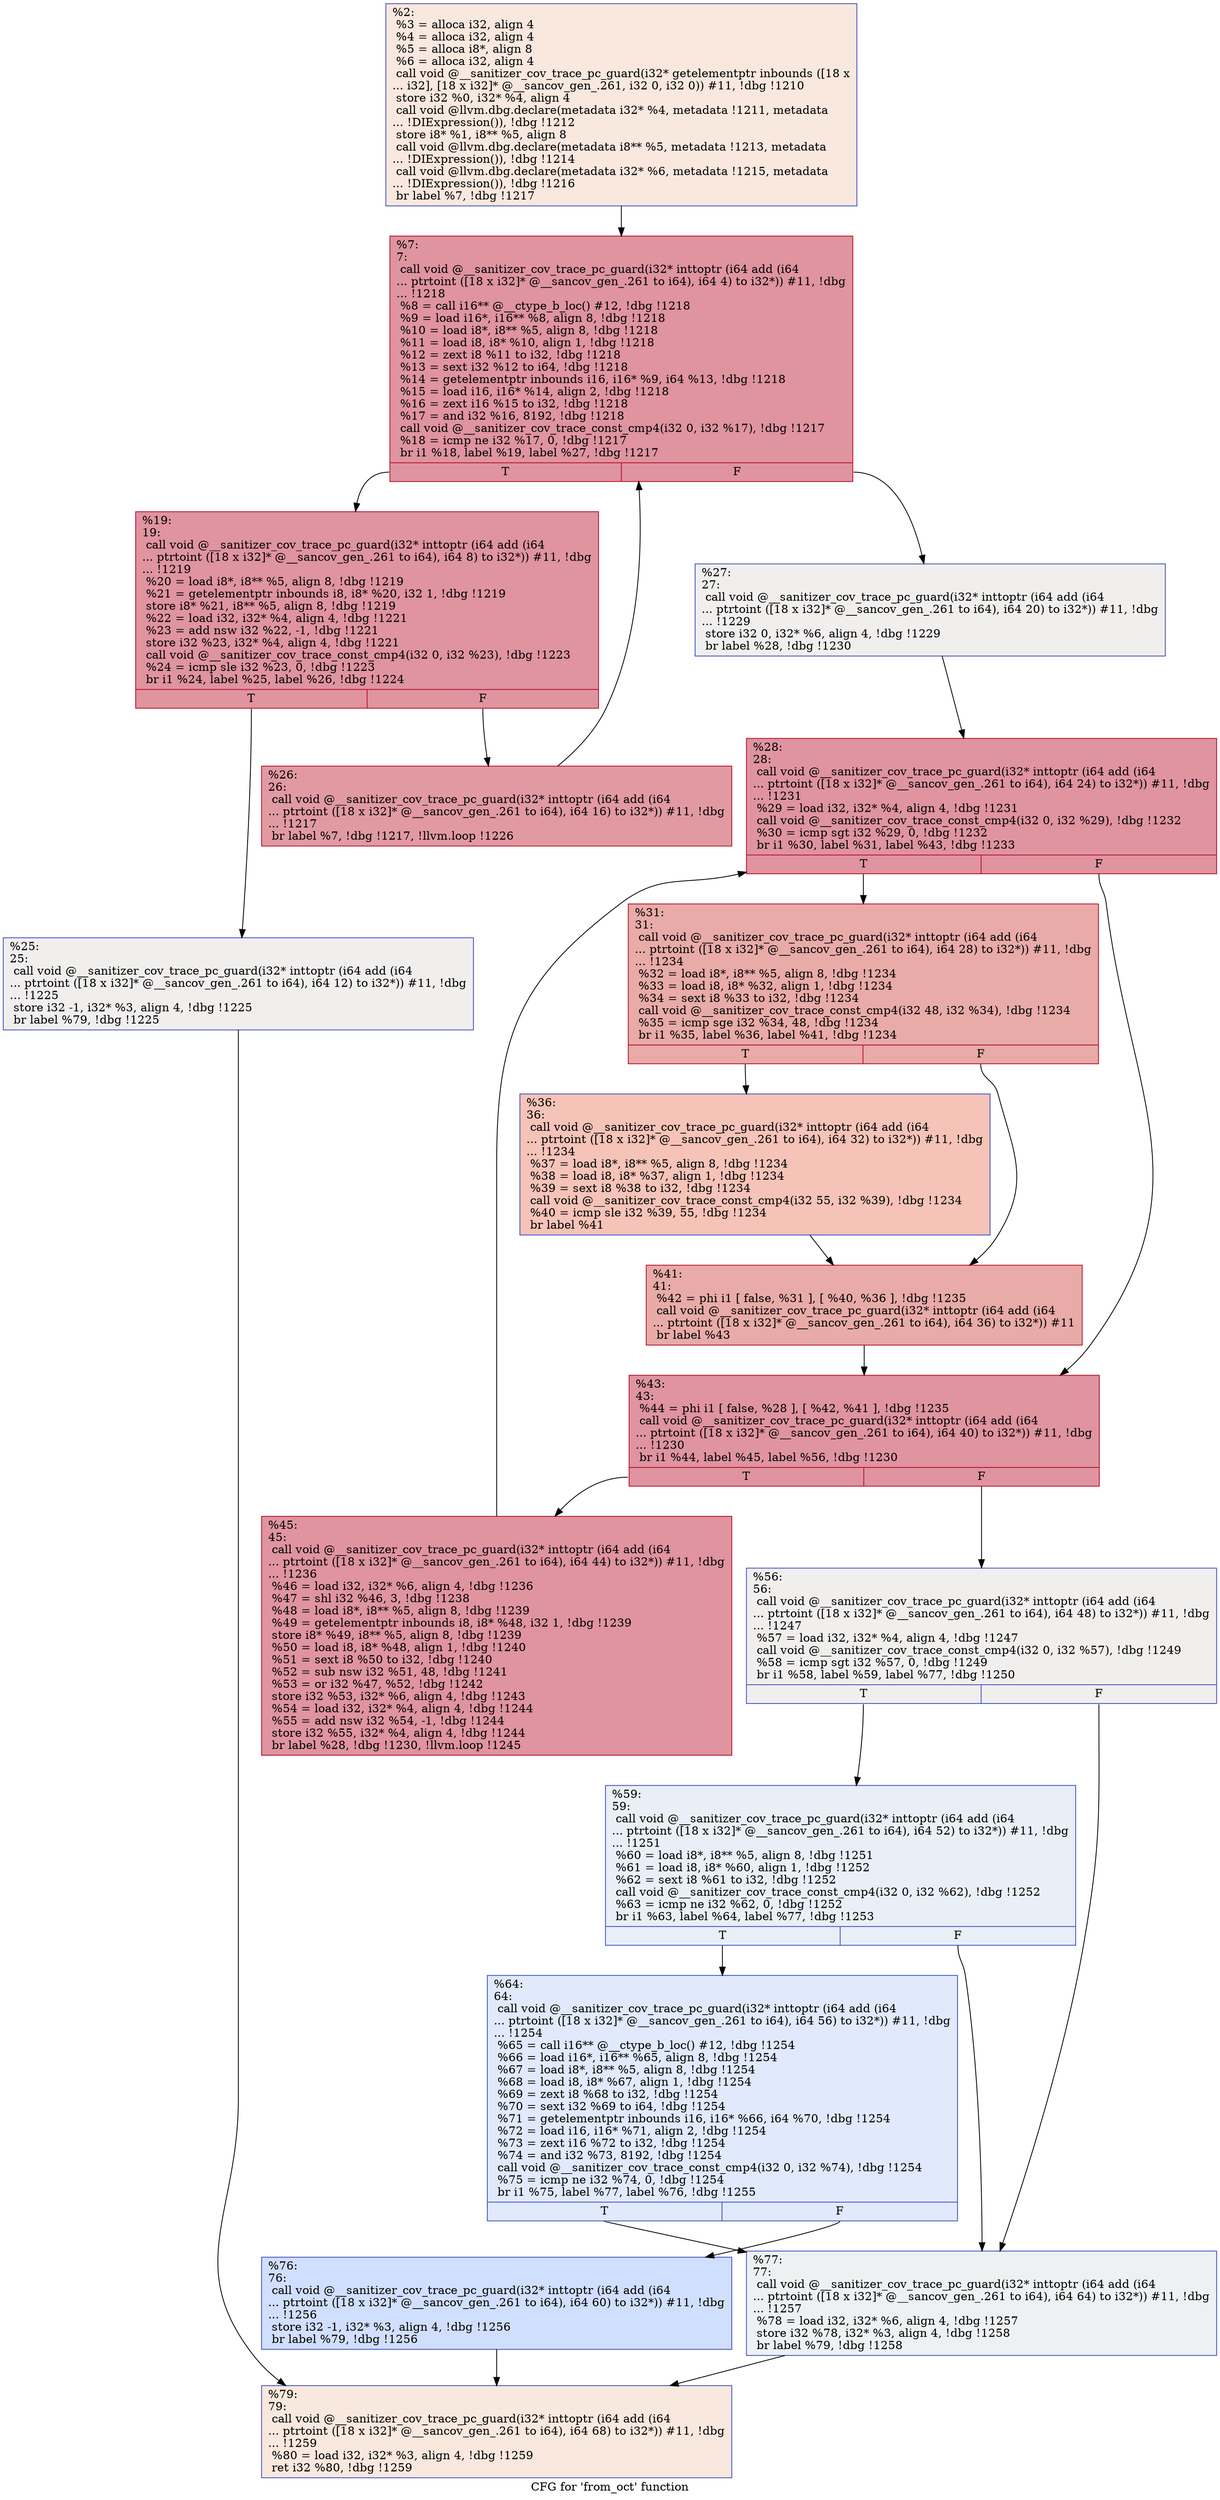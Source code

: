 digraph "CFG for 'from_oct' function" {
	label="CFG for 'from_oct' function";

	Node0x559c5ce1f610 [shape=record,color="#3d50c3ff", style=filled, fillcolor="#f2cab570",label="{%2:\l  %3 = alloca i32, align 4\l  %4 = alloca i32, align 4\l  %5 = alloca i8*, align 8\l  %6 = alloca i32, align 4\l  call void @__sanitizer_cov_trace_pc_guard(i32* getelementptr inbounds ([18 x\l... i32], [18 x i32]* @__sancov_gen_.261, i32 0, i32 0)) #11, !dbg !1210\l  store i32 %0, i32* %4, align 4\l  call void @llvm.dbg.declare(metadata i32* %4, metadata !1211, metadata\l... !DIExpression()), !dbg !1212\l  store i8* %1, i8** %5, align 8\l  call void @llvm.dbg.declare(metadata i8** %5, metadata !1213, metadata\l... !DIExpression()), !dbg !1214\l  call void @llvm.dbg.declare(metadata i32* %6, metadata !1215, metadata\l... !DIExpression()), !dbg !1216\l  br label %7, !dbg !1217\l}"];
	Node0x559c5ce1f610 -> Node0x559c5ce26370;
	Node0x559c5ce26370 [shape=record,color="#b70d28ff", style=filled, fillcolor="#b70d2870",label="{%7:\l7:                                                \l  call void @__sanitizer_cov_trace_pc_guard(i32* inttoptr (i64 add (i64\l... ptrtoint ([18 x i32]* @__sancov_gen_.261 to i64), i64 4) to i32*)) #11, !dbg\l... !1218\l  %8 = call i16** @__ctype_b_loc() #12, !dbg !1218\l  %9 = load i16*, i16** %8, align 8, !dbg !1218\l  %10 = load i8*, i8** %5, align 8, !dbg !1218\l  %11 = load i8, i8* %10, align 1, !dbg !1218\l  %12 = zext i8 %11 to i32, !dbg !1218\l  %13 = sext i32 %12 to i64, !dbg !1218\l  %14 = getelementptr inbounds i16, i16* %9, i64 %13, !dbg !1218\l  %15 = load i16, i16* %14, align 2, !dbg !1218\l  %16 = zext i16 %15 to i32, !dbg !1218\l  %17 = and i32 %16, 8192, !dbg !1218\l  call void @__sanitizer_cov_trace_const_cmp4(i32 0, i32 %17), !dbg !1217\l  %18 = icmp ne i32 %17, 0, !dbg !1217\l  br i1 %18, label %19, label %27, !dbg !1217\l|{<s0>T|<s1>F}}"];
	Node0x559c5ce26370:s0 -> Node0x559c5ce263c0;
	Node0x559c5ce26370:s1 -> Node0x559c5ce264b0;
	Node0x559c5ce263c0 [shape=record,color="#b70d28ff", style=filled, fillcolor="#b70d2870",label="{%19:\l19:                                               \l  call void @__sanitizer_cov_trace_pc_guard(i32* inttoptr (i64 add (i64\l... ptrtoint ([18 x i32]* @__sancov_gen_.261 to i64), i64 8) to i32*)) #11, !dbg\l... !1219\l  %20 = load i8*, i8** %5, align 8, !dbg !1219\l  %21 = getelementptr inbounds i8, i8* %20, i32 1, !dbg !1219\l  store i8* %21, i8** %5, align 8, !dbg !1219\l  %22 = load i32, i32* %4, align 4, !dbg !1221\l  %23 = add nsw i32 %22, -1, !dbg !1221\l  store i32 %23, i32* %4, align 4, !dbg !1221\l  call void @__sanitizer_cov_trace_const_cmp4(i32 0, i32 %23), !dbg !1223\l  %24 = icmp sle i32 %23, 0, !dbg !1223\l  br i1 %24, label %25, label %26, !dbg !1224\l|{<s0>T|<s1>F}}"];
	Node0x559c5ce263c0:s0 -> Node0x559c5ce26410;
	Node0x559c5ce263c0:s1 -> Node0x559c5ce26460;
	Node0x559c5ce26410 [shape=record,color="#3d50c3ff", style=filled, fillcolor="#e0dbd870",label="{%25:\l25:                                               \l  call void @__sanitizer_cov_trace_pc_guard(i32* inttoptr (i64 add (i64\l... ptrtoint ([18 x i32]* @__sancov_gen_.261 to i64), i64 12) to i32*)) #11, !dbg\l... !1225\l  store i32 -1, i32* %3, align 4, !dbg !1225\l  br label %79, !dbg !1225\l}"];
	Node0x559c5ce26410 -> Node0x559c5ce26870;
	Node0x559c5ce26460 [shape=record,color="#b70d28ff", style=filled, fillcolor="#bb1b2c70",label="{%26:\l26:                                               \l  call void @__sanitizer_cov_trace_pc_guard(i32* inttoptr (i64 add (i64\l... ptrtoint ([18 x i32]* @__sancov_gen_.261 to i64), i64 16) to i32*)) #11, !dbg\l... !1217\l  br label %7, !dbg !1217, !llvm.loop !1226\l}"];
	Node0x559c5ce26460 -> Node0x559c5ce26370;
	Node0x559c5ce264b0 [shape=record,color="#3d50c3ff", style=filled, fillcolor="#e0dbd870",label="{%27:\l27:                                               \l  call void @__sanitizer_cov_trace_pc_guard(i32* inttoptr (i64 add (i64\l... ptrtoint ([18 x i32]* @__sancov_gen_.261 to i64), i64 20) to i32*)) #11, !dbg\l... !1229\l  store i32 0, i32* %6, align 4, !dbg !1229\l  br label %28, !dbg !1230\l}"];
	Node0x559c5ce264b0 -> Node0x559c5ce26500;
	Node0x559c5ce26500 [shape=record,color="#b70d28ff", style=filled, fillcolor="#b70d2870",label="{%28:\l28:                                               \l  call void @__sanitizer_cov_trace_pc_guard(i32* inttoptr (i64 add (i64\l... ptrtoint ([18 x i32]* @__sancov_gen_.261 to i64), i64 24) to i32*)) #11, !dbg\l... !1231\l  %29 = load i32, i32* %4, align 4, !dbg !1231\l  call void @__sanitizer_cov_trace_const_cmp4(i32 0, i32 %29), !dbg !1232\l  %30 = icmp sgt i32 %29, 0, !dbg !1232\l  br i1 %30, label %31, label %43, !dbg !1233\l|{<s0>T|<s1>F}}"];
	Node0x559c5ce26500:s0 -> Node0x559c5ce26550;
	Node0x559c5ce26500:s1 -> Node0x559c5ce26640;
	Node0x559c5ce26550 [shape=record,color="#b70d28ff", style=filled, fillcolor="#cc403a70",label="{%31:\l31:                                               \l  call void @__sanitizer_cov_trace_pc_guard(i32* inttoptr (i64 add (i64\l... ptrtoint ([18 x i32]* @__sancov_gen_.261 to i64), i64 28) to i32*)) #11, !dbg\l... !1234\l  %32 = load i8*, i8** %5, align 8, !dbg !1234\l  %33 = load i8, i8* %32, align 1, !dbg !1234\l  %34 = sext i8 %33 to i32, !dbg !1234\l  call void @__sanitizer_cov_trace_const_cmp4(i32 48, i32 %34), !dbg !1234\l  %35 = icmp sge i32 %34, 48, !dbg !1234\l  br i1 %35, label %36, label %41, !dbg !1234\l|{<s0>T|<s1>F}}"];
	Node0x559c5ce26550:s0 -> Node0x559c5ce265a0;
	Node0x559c5ce26550:s1 -> Node0x559c5ce265f0;
	Node0x559c5ce265a0 [shape=record,color="#3d50c3ff", style=filled, fillcolor="#e8765c70",label="{%36:\l36:                                               \l  call void @__sanitizer_cov_trace_pc_guard(i32* inttoptr (i64 add (i64\l... ptrtoint ([18 x i32]* @__sancov_gen_.261 to i64), i64 32) to i32*)) #11, !dbg\l... !1234\l  %37 = load i8*, i8** %5, align 8, !dbg !1234\l  %38 = load i8, i8* %37, align 1, !dbg !1234\l  %39 = sext i8 %38 to i32, !dbg !1234\l  call void @__sanitizer_cov_trace_const_cmp4(i32 55, i32 %39), !dbg !1234\l  %40 = icmp sle i32 %39, 55, !dbg !1234\l  br label %41\l}"];
	Node0x559c5ce265a0 -> Node0x559c5ce265f0;
	Node0x559c5ce265f0 [shape=record,color="#b70d28ff", style=filled, fillcolor="#cc403a70",label="{%41:\l41:                                               \l  %42 = phi i1 [ false, %31 ], [ %40, %36 ], !dbg !1235\l  call void @__sanitizer_cov_trace_pc_guard(i32* inttoptr (i64 add (i64\l... ptrtoint ([18 x i32]* @__sancov_gen_.261 to i64), i64 36) to i32*)) #11\l  br label %43\l}"];
	Node0x559c5ce265f0 -> Node0x559c5ce26640;
	Node0x559c5ce26640 [shape=record,color="#b70d28ff", style=filled, fillcolor="#b70d2870",label="{%43:\l43:                                               \l  %44 = phi i1 [ false, %28 ], [ %42, %41 ], !dbg !1235\l  call void @__sanitizer_cov_trace_pc_guard(i32* inttoptr (i64 add (i64\l... ptrtoint ([18 x i32]* @__sancov_gen_.261 to i64), i64 40) to i32*)) #11, !dbg\l... !1230\l  br i1 %44, label %45, label %56, !dbg !1230\l|{<s0>T|<s1>F}}"];
	Node0x559c5ce26640:s0 -> Node0x559c5ce26690;
	Node0x559c5ce26640:s1 -> Node0x559c5ce266e0;
	Node0x559c5ce26690 [shape=record,color="#b70d28ff", style=filled, fillcolor="#b70d2870",label="{%45:\l45:                                               \l  call void @__sanitizer_cov_trace_pc_guard(i32* inttoptr (i64 add (i64\l... ptrtoint ([18 x i32]* @__sancov_gen_.261 to i64), i64 44) to i32*)) #11, !dbg\l... !1236\l  %46 = load i32, i32* %6, align 4, !dbg !1236\l  %47 = shl i32 %46, 3, !dbg !1238\l  %48 = load i8*, i8** %5, align 8, !dbg !1239\l  %49 = getelementptr inbounds i8, i8* %48, i32 1, !dbg !1239\l  store i8* %49, i8** %5, align 8, !dbg !1239\l  %50 = load i8, i8* %48, align 1, !dbg !1240\l  %51 = sext i8 %50 to i32, !dbg !1240\l  %52 = sub nsw i32 %51, 48, !dbg !1241\l  %53 = or i32 %47, %52, !dbg !1242\l  store i32 %53, i32* %6, align 4, !dbg !1243\l  %54 = load i32, i32* %4, align 4, !dbg !1244\l  %55 = add nsw i32 %54, -1, !dbg !1244\l  store i32 %55, i32* %4, align 4, !dbg !1244\l  br label %28, !dbg !1230, !llvm.loop !1245\l}"];
	Node0x559c5ce26690 -> Node0x559c5ce26500;
	Node0x559c5ce266e0 [shape=record,color="#3d50c3ff", style=filled, fillcolor="#e0dbd870",label="{%56:\l56:                                               \l  call void @__sanitizer_cov_trace_pc_guard(i32* inttoptr (i64 add (i64\l... ptrtoint ([18 x i32]* @__sancov_gen_.261 to i64), i64 48) to i32*)) #11, !dbg\l... !1247\l  %57 = load i32, i32* %4, align 4, !dbg !1247\l  call void @__sanitizer_cov_trace_const_cmp4(i32 0, i32 %57), !dbg !1249\l  %58 = icmp sgt i32 %57, 0, !dbg !1249\l  br i1 %58, label %59, label %77, !dbg !1250\l|{<s0>T|<s1>F}}"];
	Node0x559c5ce266e0:s0 -> Node0x559c5ce26730;
	Node0x559c5ce266e0:s1 -> Node0x559c5ce26820;
	Node0x559c5ce26730 [shape=record,color="#3d50c3ff", style=filled, fillcolor="#cedaeb70",label="{%59:\l59:                                               \l  call void @__sanitizer_cov_trace_pc_guard(i32* inttoptr (i64 add (i64\l... ptrtoint ([18 x i32]* @__sancov_gen_.261 to i64), i64 52) to i32*)) #11, !dbg\l... !1251\l  %60 = load i8*, i8** %5, align 8, !dbg !1251\l  %61 = load i8, i8* %60, align 1, !dbg !1252\l  %62 = sext i8 %61 to i32, !dbg !1252\l  call void @__sanitizer_cov_trace_const_cmp4(i32 0, i32 %62), !dbg !1252\l  %63 = icmp ne i32 %62, 0, !dbg !1252\l  br i1 %63, label %64, label %77, !dbg !1253\l|{<s0>T|<s1>F}}"];
	Node0x559c5ce26730:s0 -> Node0x559c5ce26780;
	Node0x559c5ce26730:s1 -> Node0x559c5ce26820;
	Node0x559c5ce26780 [shape=record,color="#3d50c3ff", style=filled, fillcolor="#b9d0f970",label="{%64:\l64:                                               \l  call void @__sanitizer_cov_trace_pc_guard(i32* inttoptr (i64 add (i64\l... ptrtoint ([18 x i32]* @__sancov_gen_.261 to i64), i64 56) to i32*)) #11, !dbg\l... !1254\l  %65 = call i16** @__ctype_b_loc() #12, !dbg !1254\l  %66 = load i16*, i16** %65, align 8, !dbg !1254\l  %67 = load i8*, i8** %5, align 8, !dbg !1254\l  %68 = load i8, i8* %67, align 1, !dbg !1254\l  %69 = zext i8 %68 to i32, !dbg !1254\l  %70 = sext i32 %69 to i64, !dbg !1254\l  %71 = getelementptr inbounds i16, i16* %66, i64 %70, !dbg !1254\l  %72 = load i16, i16* %71, align 2, !dbg !1254\l  %73 = zext i16 %72 to i32, !dbg !1254\l  %74 = and i32 %73, 8192, !dbg !1254\l  call void @__sanitizer_cov_trace_const_cmp4(i32 0, i32 %74), !dbg !1254\l  %75 = icmp ne i32 %74, 0, !dbg !1254\l  br i1 %75, label %77, label %76, !dbg !1255\l|{<s0>T|<s1>F}}"];
	Node0x559c5ce26780:s0 -> Node0x559c5ce26820;
	Node0x559c5ce26780:s1 -> Node0x559c5ce267d0;
	Node0x559c5ce267d0 [shape=record,color="#3d50c3ff", style=filled, fillcolor="#96b7ff70",label="{%76:\l76:                                               \l  call void @__sanitizer_cov_trace_pc_guard(i32* inttoptr (i64 add (i64\l... ptrtoint ([18 x i32]* @__sancov_gen_.261 to i64), i64 60) to i32*)) #11, !dbg\l... !1256\l  store i32 -1, i32* %3, align 4, !dbg !1256\l  br label %79, !dbg !1256\l}"];
	Node0x559c5ce267d0 -> Node0x559c5ce26870;
	Node0x559c5ce26820 [shape=record,color="#3d50c3ff", style=filled, fillcolor="#d9dce170",label="{%77:\l77:                                               \l  call void @__sanitizer_cov_trace_pc_guard(i32* inttoptr (i64 add (i64\l... ptrtoint ([18 x i32]* @__sancov_gen_.261 to i64), i64 64) to i32*)) #11, !dbg\l... !1257\l  %78 = load i32, i32* %6, align 4, !dbg !1257\l  store i32 %78, i32* %3, align 4, !dbg !1258\l  br label %79, !dbg !1258\l}"];
	Node0x559c5ce26820 -> Node0x559c5ce26870;
	Node0x559c5ce26870 [shape=record,color="#3d50c3ff", style=filled, fillcolor="#f2cab570",label="{%79:\l79:                                               \l  call void @__sanitizer_cov_trace_pc_guard(i32* inttoptr (i64 add (i64\l... ptrtoint ([18 x i32]* @__sancov_gen_.261 to i64), i64 68) to i32*)) #11, !dbg\l... !1259\l  %80 = load i32, i32* %3, align 4, !dbg !1259\l  ret i32 %80, !dbg !1259\l}"];
}

